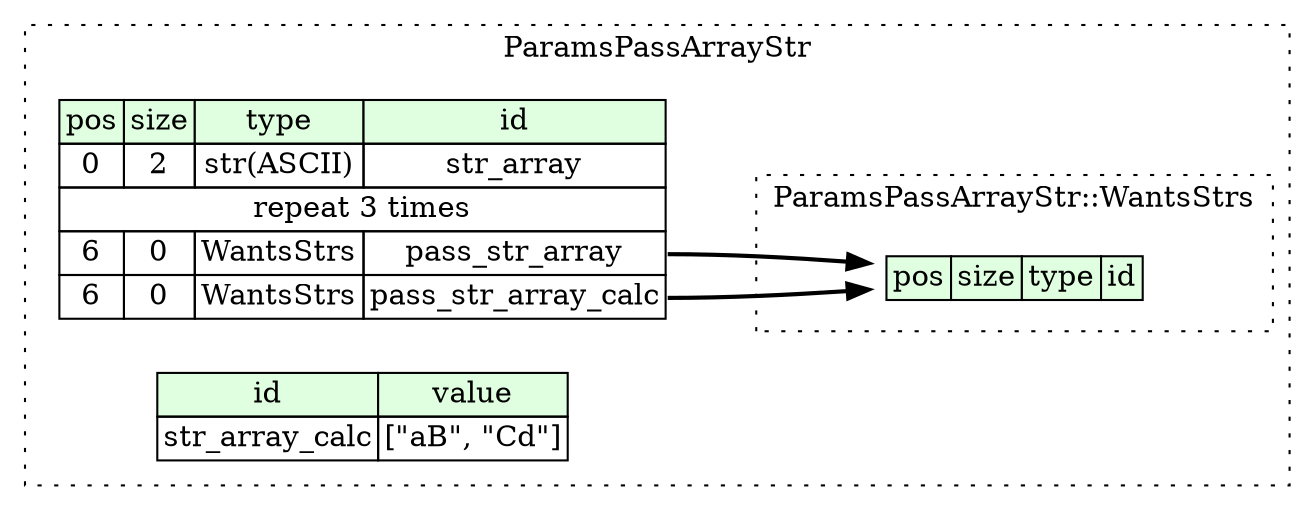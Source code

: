 digraph {
	rankdir=LR;
	node [shape=plaintext];
	subgraph cluster__params_pass_array_str {
		label="ParamsPassArrayStr";
		graph[style=dotted];

		params_pass_array_str__seq [label=<<TABLE BORDER="0" CELLBORDER="1" CELLSPACING="0">
			<TR><TD BGCOLOR="#E0FFE0">pos</TD><TD BGCOLOR="#E0FFE0">size</TD><TD BGCOLOR="#E0FFE0">type</TD><TD BGCOLOR="#E0FFE0">id</TD></TR>
			<TR><TD PORT="str_array_pos">0</TD><TD PORT="str_array_size">2</TD><TD>str(ASCII)</TD><TD PORT="str_array_type">str_array</TD></TR>
			<TR><TD COLSPAN="4" PORT="str_array__repeat">repeat 3 times</TD></TR>
			<TR><TD PORT="pass_str_array_pos">6</TD><TD PORT="pass_str_array_size">0</TD><TD>WantsStrs</TD><TD PORT="pass_str_array_type">pass_str_array</TD></TR>
			<TR><TD PORT="pass_str_array_calc_pos">6</TD><TD PORT="pass_str_array_calc_size">0</TD><TD>WantsStrs</TD><TD PORT="pass_str_array_calc_type">pass_str_array_calc</TD></TR>
		</TABLE>>];
		params_pass_array_str__inst__str_array_calc [label=<<TABLE BORDER="0" CELLBORDER="1" CELLSPACING="0">
			<TR><TD BGCOLOR="#E0FFE0">id</TD><TD BGCOLOR="#E0FFE0">value</TD></TR>
			<TR><TD>str_array_calc</TD><TD>[&quot;aB&quot;, &quot;Cd&quot;]</TD></TR>
		</TABLE>>];
		subgraph cluster__wants_strs {
			label="ParamsPassArrayStr::WantsStrs";
			graph[style=dotted];

			wants_strs__seq [label=<<TABLE BORDER="0" CELLBORDER="1" CELLSPACING="0">
				<TR><TD BGCOLOR="#E0FFE0">pos</TD><TD BGCOLOR="#E0FFE0">size</TD><TD BGCOLOR="#E0FFE0">type</TD><TD BGCOLOR="#E0FFE0">id</TD></TR>
			</TABLE>>];
		}
	}
	params_pass_array_str__seq:pass_str_array_type -> wants_strs__seq [style=bold];
	params_pass_array_str__seq:pass_str_array_calc_type -> wants_strs__seq [style=bold];
}

